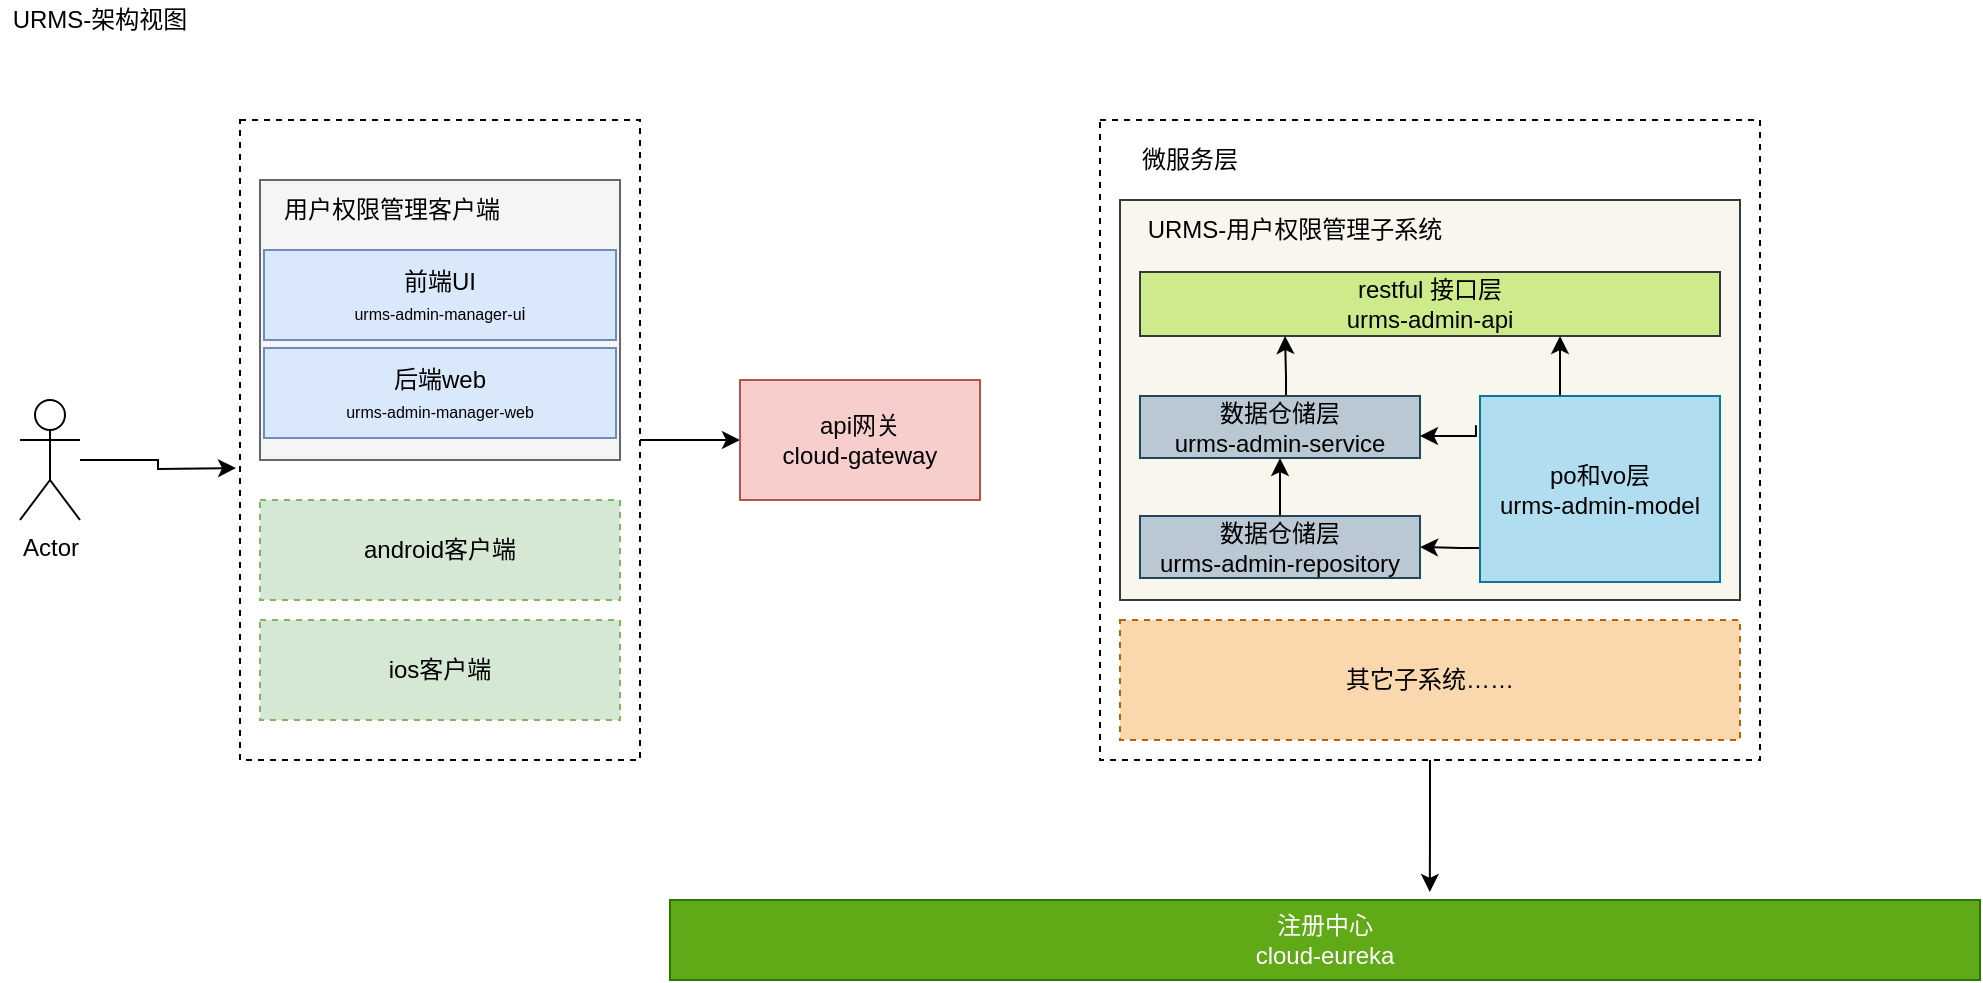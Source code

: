 <mxfile version="10.7.5" type="github"><diagram id="vpnzU10Jonek-8gwj_Y9" name="Page-1"><mxGraphModel dx="1158" dy="648" grid="1" gridSize="10" guides="1" tooltips="1" connect="1" arrows="1" fold="1" page="1" pageScale="1" pageWidth="3300" pageHeight="4681" math="0" shadow="0"><root><mxCell id="0"/><mxCell id="1" parent="0"/><mxCell id="hcLTPezAhxRCnroEh4FB-1" value="URMS-架构视图" style="text;html=1;strokeColor=none;fillColor=none;align=center;verticalAlign=middle;whiteSpace=wrap;rounded=0;" vertex="1" parent="1"><mxGeometry x="20" y="10" width="100" height="20" as="geometry"/></mxCell><mxCell id="hcLTPezAhxRCnroEh4FB-17" style="edgeStyle=orthogonalEdgeStyle;rounded=0;orthogonalLoop=1;jettySize=auto;html=1;" edge="1" parent="1" source="hcLTPezAhxRCnroEh4FB-2"><mxGeometry relative="1" as="geometry"><mxPoint x="138" y="244" as="targetPoint"/></mxGeometry></mxCell><mxCell id="hcLTPezAhxRCnroEh4FB-2" value="Actor" style="shape=umlActor;verticalLabelPosition=bottom;labelBackgroundColor=#ffffff;verticalAlign=top;html=1;outlineConnect=0;" vertex="1" parent="1"><mxGeometry x="30" y="210" width="30" height="60" as="geometry"/></mxCell><mxCell id="hcLTPezAhxRCnroEh4FB-16" style="edgeStyle=orthogonalEdgeStyle;rounded=0;orthogonalLoop=1;jettySize=auto;html=1;entryX=0;entryY=0.5;entryDx=0;entryDy=0;" edge="1" parent="1" source="hcLTPezAhxRCnroEh4FB-3" target="hcLTPezAhxRCnroEh4FB-12"><mxGeometry relative="1" as="geometry"/></mxCell><mxCell id="hcLTPezAhxRCnroEh4FB-3" value="" style="rounded=0;whiteSpace=wrap;html=1;dashed=1;" vertex="1" parent="1"><mxGeometry x="140" y="70" width="200" height="320" as="geometry"/></mxCell><mxCell id="hcLTPezAhxRCnroEh4FB-4" value="" style="rounded=0;whiteSpace=wrap;html=1;fillColor=#f5f5f5;strokeColor=#666666;fontColor=#333333;" vertex="1" parent="1"><mxGeometry x="150" y="100" width="180" height="140" as="geometry"/></mxCell><mxCell id="hcLTPezAhxRCnroEh4FB-5" value="android客户端" style="rounded=0;whiteSpace=wrap;html=1;fillColor=#d5e8d4;strokeColor=#82b366;dashed=1;" vertex="1" parent="1"><mxGeometry x="150" y="260" width="180" height="50" as="geometry"/></mxCell><mxCell id="hcLTPezAhxRCnroEh4FB-6" value="前端UI&lt;br&gt;&lt;font style=&quot;font-size: 8px&quot;&gt;urms-admin-manager-u&lt;/font&gt;&lt;font style=&quot;font-size: 9px&quot;&gt;i&lt;/font&gt;&lt;br&gt;" style="rounded=0;whiteSpace=wrap;html=1;fillColor=#dae8fc;strokeColor=#6c8ebf;" vertex="1" parent="1"><mxGeometry x="152" y="135" width="176" height="45" as="geometry"/></mxCell><mxCell id="hcLTPezAhxRCnroEh4FB-9" value="&lt;font&gt;后端web&lt;br&gt;&lt;span style=&quot;font-size: 8px&quot;&gt;urms-admin-manager-web&lt;/span&gt;&lt;/font&gt;&lt;br&gt;" style="rounded=0;whiteSpace=wrap;html=1;fillColor=#dae8fc;strokeColor=#6c8ebf;" vertex="1" parent="1"><mxGeometry x="152" y="184" width="176" height="45" as="geometry"/></mxCell><mxCell id="hcLTPezAhxRCnroEh4FB-10" value="用户权限管理客户端" style="text;html=1;strokeColor=none;fillColor=none;align=center;verticalAlign=middle;whiteSpace=wrap;rounded=0;dashed=1;" vertex="1" parent="1"><mxGeometry x="156" y="105" width="120" height="20" as="geometry"/></mxCell><mxCell id="hcLTPezAhxRCnroEh4FB-12" value="api网关&lt;br&gt;cloud-gateway&lt;br&gt;" style="rounded=0;whiteSpace=wrap;html=1;fillColor=#f8cecc;strokeColor=#b85450;" vertex="1" parent="1"><mxGeometry x="390" y="200" width="120" height="60" as="geometry"/></mxCell><mxCell id="hcLTPezAhxRCnroEh4FB-15" value="ios客户端" style="rounded=0;whiteSpace=wrap;html=1;fillColor=#d5e8d4;strokeColor=#82b366;dashed=1;" vertex="1" parent="1"><mxGeometry x="150" y="320" width="180" height="50" as="geometry"/></mxCell><mxCell id="hcLTPezAhxRCnroEh4FB-43" style="edgeStyle=orthogonalEdgeStyle;rounded=0;orthogonalLoop=1;jettySize=auto;html=1;entryX=0.58;entryY=-0.1;entryDx=0;entryDy=0;entryPerimeter=0;" edge="1" parent="1" source="hcLTPezAhxRCnroEh4FB-18" target="hcLTPezAhxRCnroEh4FB-23"><mxGeometry relative="1" as="geometry"/></mxCell><mxCell id="hcLTPezAhxRCnroEh4FB-18" value="" style="rounded=0;whiteSpace=wrap;html=1;dashed=1;" vertex="1" parent="1"><mxGeometry x="570" y="70" width="330" height="320" as="geometry"/></mxCell><mxCell id="hcLTPezAhxRCnroEh4FB-19" value="微服务层" style="text;html=1;strokeColor=none;fillColor=none;align=center;verticalAlign=middle;whiteSpace=wrap;rounded=0;" vertex="1" parent="1"><mxGeometry x="580" y="80" width="70" height="20" as="geometry"/></mxCell><mxCell id="hcLTPezAhxRCnroEh4FB-20" value="" style="rounded=0;whiteSpace=wrap;html=1;fillColor=#f9f7ed;strokeColor=#36393d;" vertex="1" parent="1"><mxGeometry x="580" y="110" width="310" height="200" as="geometry"/></mxCell><mxCell id="hcLTPezAhxRCnroEh4FB-21" value="restful 接口层&lt;br&gt;urms-admin-api" style="rounded=0;whiteSpace=wrap;html=1;fillColor=#cdeb8b;strokeColor=#36393d;" vertex="1" parent="1"><mxGeometry x="590" y="146" width="290" height="32" as="geometry"/></mxCell><mxCell id="hcLTPezAhxRCnroEh4FB-23" value="注册中心&lt;br&gt;cloud-eureka&lt;br&gt;" style="rounded=0;whiteSpace=wrap;html=1;fillColor=#60a917;strokeColor=#2D7600;fontColor=#ffffff;" vertex="1" parent="1"><mxGeometry x="355" y="460" width="655" height="40" as="geometry"/></mxCell><mxCell id="hcLTPezAhxRCnroEh4FB-30" style="edgeStyle=orthogonalEdgeStyle;rounded=0;orthogonalLoop=1;jettySize=auto;html=1;entryX=0.5;entryY=1;entryDx=0;entryDy=0;" edge="1" parent="1" source="hcLTPezAhxRCnroEh4FB-24" target="hcLTPezAhxRCnroEh4FB-25"><mxGeometry relative="1" as="geometry"><Array as="points"><mxPoint x="660" y="258"/><mxPoint x="660" y="258"/></Array></mxGeometry></mxCell><mxCell id="hcLTPezAhxRCnroEh4FB-24" value="数据仓储层&lt;br&gt;urms-admin-repository" style="rounded=0;whiteSpace=wrap;html=1;fillColor=#bac8d3;strokeColor=#23445d;" vertex="1" parent="1"><mxGeometry x="590" y="268" width="140" height="31" as="geometry"/></mxCell><mxCell id="hcLTPezAhxRCnroEh4FB-34" style="edgeStyle=orthogonalEdgeStyle;rounded=0;orthogonalLoop=1;jettySize=auto;html=1;entryX=0.25;entryY=1;entryDx=0;entryDy=0;" edge="1" parent="1" source="hcLTPezAhxRCnroEh4FB-25" target="hcLTPezAhxRCnroEh4FB-21"><mxGeometry relative="1" as="geometry"><mxPoint x="670" y="178" as="targetPoint"/><Array as="points"><mxPoint x="663" y="198"/><mxPoint x="663" y="198"/></Array></mxGeometry></mxCell><mxCell id="hcLTPezAhxRCnroEh4FB-25" value="数据仓储层&lt;br&gt;urms-admin-service" style="rounded=0;whiteSpace=wrap;html=1;fillColor=#bac8d3;strokeColor=#23445d;" vertex="1" parent="1"><mxGeometry x="590" y="208" width="140" height="31" as="geometry"/></mxCell><mxCell id="hcLTPezAhxRCnroEh4FB-37" style="edgeStyle=orthogonalEdgeStyle;rounded=0;orthogonalLoop=1;jettySize=auto;html=1;" edge="1" parent="1" source="hcLTPezAhxRCnroEh4FB-31"><mxGeometry relative="1" as="geometry"><mxPoint x="800" y="178" as="targetPoint"/><Array as="points"><mxPoint x="800" y="178"/></Array></mxGeometry></mxCell><mxCell id="hcLTPezAhxRCnroEh4FB-38" style="edgeStyle=orthogonalEdgeStyle;rounded=0;orthogonalLoop=1;jettySize=auto;html=1;entryX=1;entryY=0.5;entryDx=0;entryDy=0;" edge="1" parent="1" source="hcLTPezAhxRCnroEh4FB-31" target="hcLTPezAhxRCnroEh4FB-24"><mxGeometry relative="1" as="geometry"><mxPoint x="740" y="284" as="targetPoint"/><Array as="points"><mxPoint x="750" y="284"/><mxPoint x="750" y="284"/></Array></mxGeometry></mxCell><mxCell id="hcLTPezAhxRCnroEh4FB-39" style="edgeStyle=orthogonalEdgeStyle;rounded=0;orthogonalLoop=1;jettySize=auto;html=1;exitX=-0.017;exitY=0.157;exitDx=0;exitDy=0;exitPerimeter=0;" edge="1" parent="1" source="hcLTPezAhxRCnroEh4FB-31"><mxGeometry relative="1" as="geometry"><mxPoint x="730" y="228" as="targetPoint"/><Array as="points"><mxPoint x="758" y="228"/></Array></mxGeometry></mxCell><mxCell id="hcLTPezAhxRCnroEh4FB-31" value="po和vo层&lt;br&gt;urms-admin-model" style="rounded=0;whiteSpace=wrap;html=1;fillColor=#b1ddf0;strokeColor=#10739e;" vertex="1" parent="1"><mxGeometry x="760" y="208" width="120" height="93" as="geometry"/></mxCell><mxCell id="hcLTPezAhxRCnroEh4FB-41" value="URMS-用户权限管理子系统" style="text;html=1;strokeColor=none;fillColor=none;align=center;verticalAlign=middle;whiteSpace=wrap;rounded=0;" vertex="1" parent="1"><mxGeometry x="585" y="115" width="165" height="20" as="geometry"/></mxCell><mxCell id="hcLTPezAhxRCnroEh4FB-44" value="其它子系统……" style="rounded=0;whiteSpace=wrap;html=1;dashed=1;fillColor=#fad7ac;strokeColor=#b46504;" vertex="1" parent="1"><mxGeometry x="580" y="320" width="310" height="60" as="geometry"/></mxCell></root></mxGraphModel></diagram></mxfile>